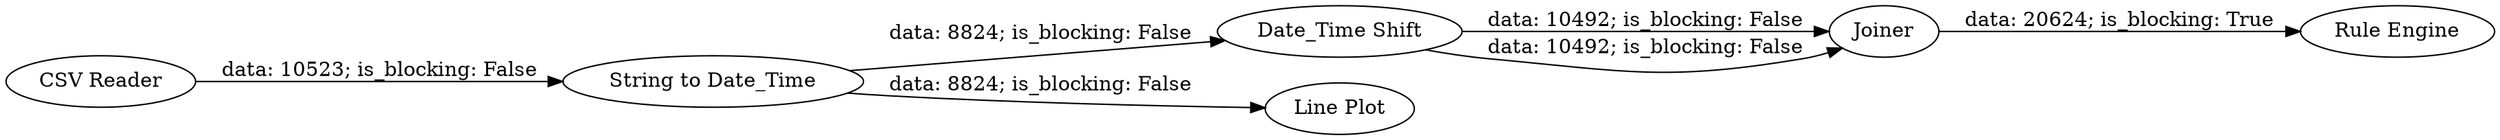 digraph {
	"-3790488544782179678_3" [label="Date_Time Shift"]
	"-3790488544782179678_1" [label="CSV Reader"]
	"-3790488544782179678_6" [label="Line Plot"]
	"-3790488544782179678_5" [label="Rule Engine"]
	"-3790488544782179678_4" [label=Joiner]
	"-3790488544782179678_2" [label="String to Date_Time"]
	"-3790488544782179678_1" -> "-3790488544782179678_2" [label="data: 10523; is_blocking: False"]
	"-3790488544782179678_3" -> "-3790488544782179678_4" [label="data: 10492; is_blocking: False"]
	"-3790488544782179678_4" -> "-3790488544782179678_5" [label="data: 20624; is_blocking: True"]
	"-3790488544782179678_3" -> "-3790488544782179678_4" [label="data: 10492; is_blocking: False"]
	"-3790488544782179678_2" -> "-3790488544782179678_6" [label="data: 8824; is_blocking: False"]
	"-3790488544782179678_2" -> "-3790488544782179678_3" [label="data: 8824; is_blocking: False"]
	rankdir=LR
}
